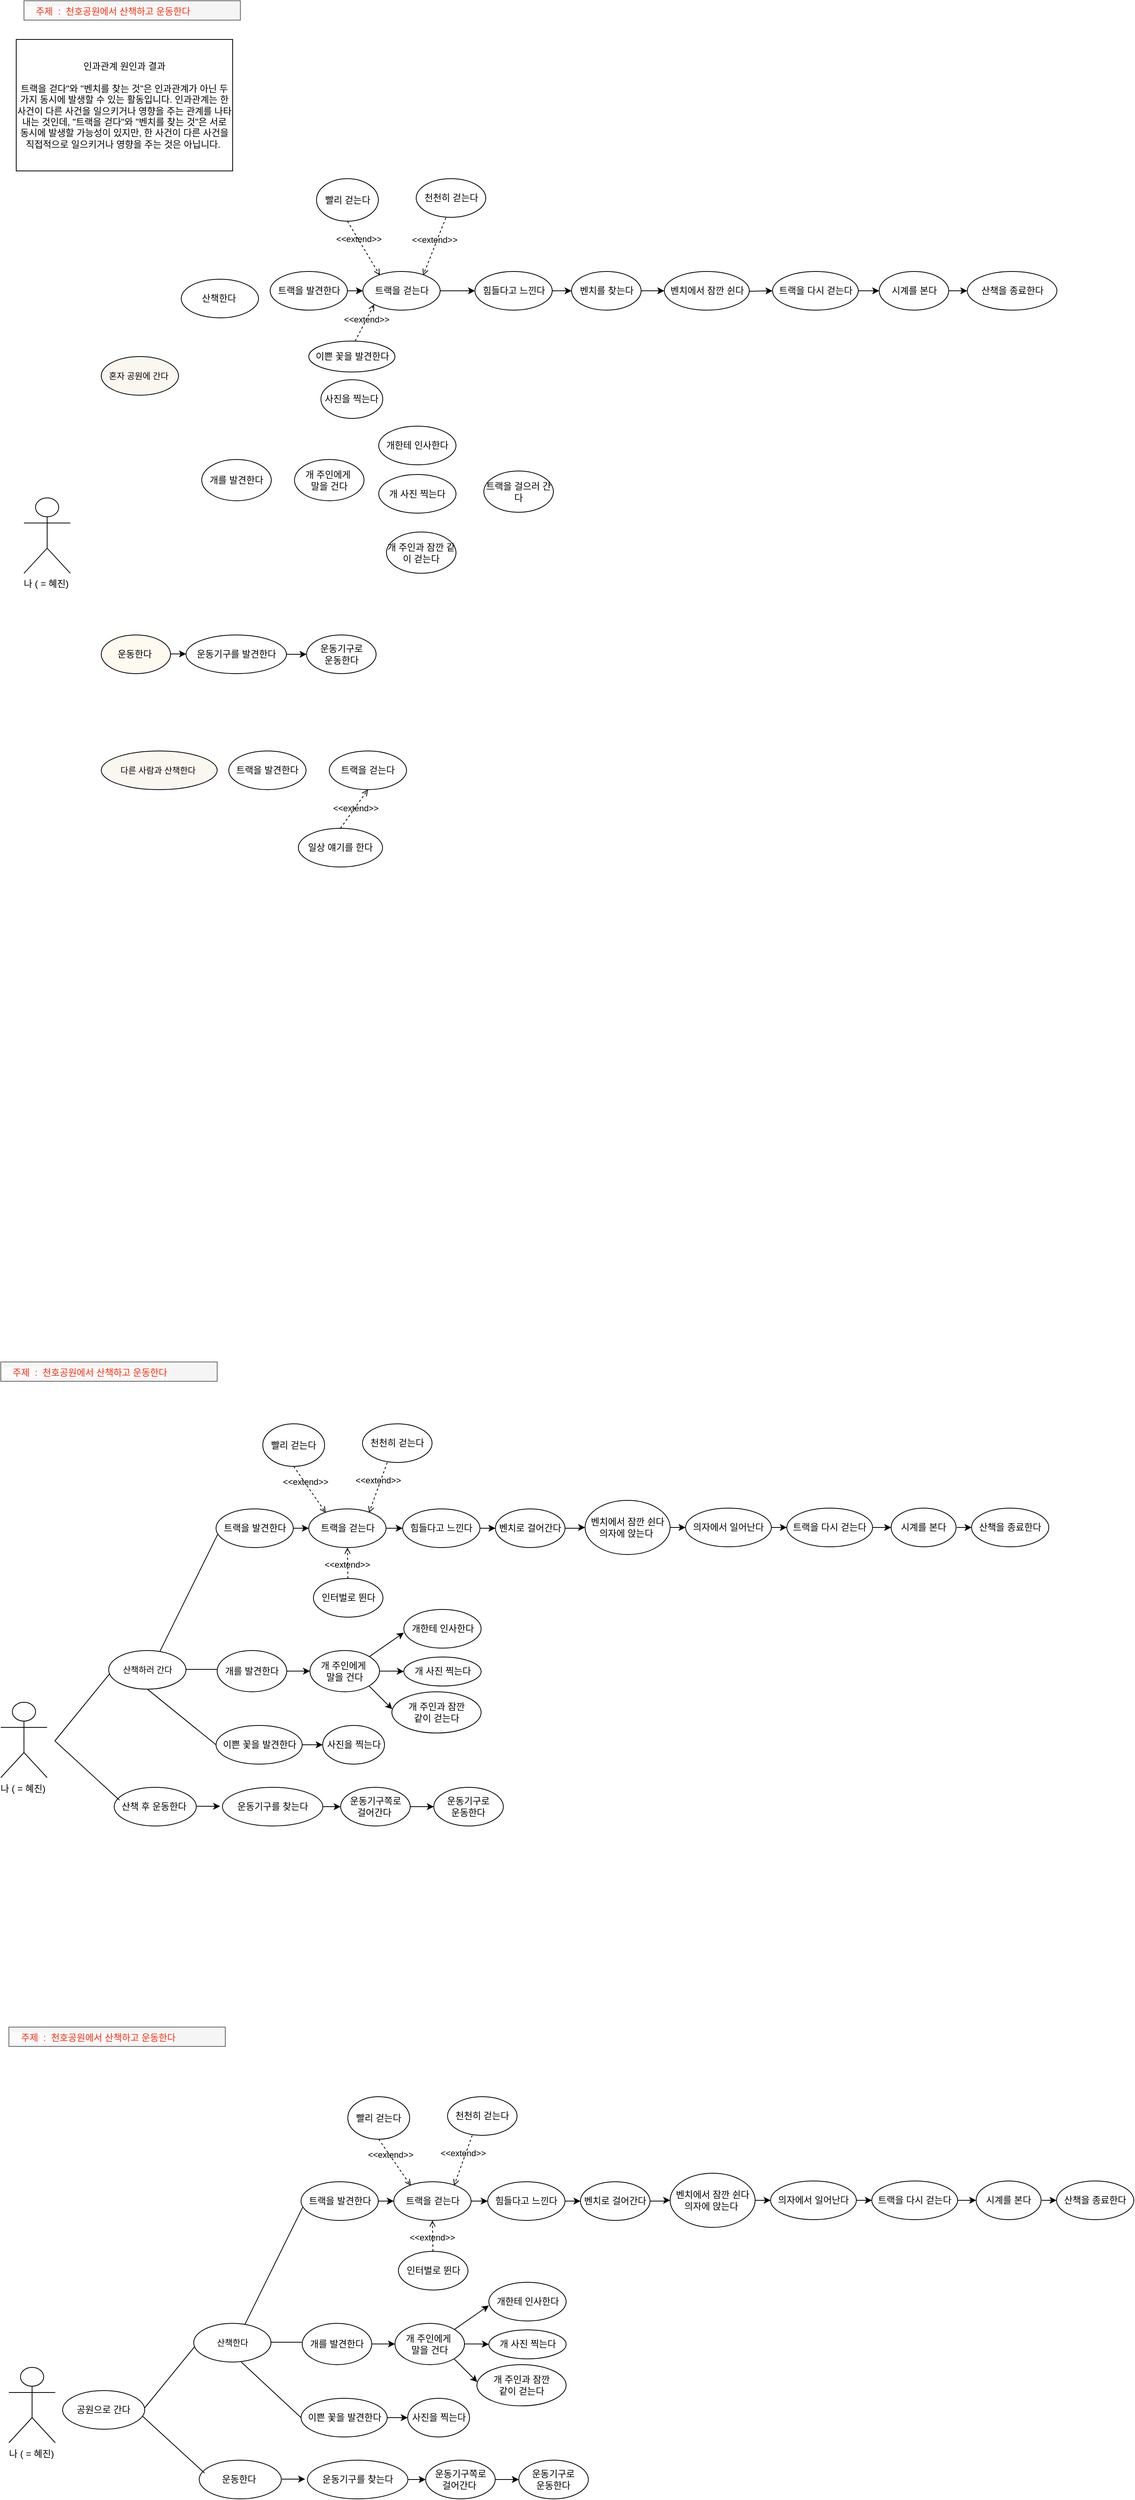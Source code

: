 <mxfile version="21.6.6" type="github">
  <diagram name="페이지-1" id="tYuTC0g_JtJMIlODlGY_">
    <mxGraphModel dx="2074" dy="1142" grid="1" gridSize="10" guides="1" tooltips="1" connect="1" arrows="1" fold="1" page="1" pageScale="1" pageWidth="827" pageHeight="1169" math="0" shadow="0">
      <root>
        <mxCell id="0" />
        <mxCell id="1" parent="0" />
        <mxCell id="RUlDnIiTWdbKFg5DgWMq-1" value="나 ( = 혜진)&amp;nbsp;" style="shape=umlActor;verticalLabelPosition=bottom;verticalAlign=top;html=1;" parent="1" vertex="1">
          <mxGeometry x="40" y="702.8" width="60" height="97.5" as="geometry" />
        </mxCell>
        <mxCell id="RUlDnIiTWdbKFg5DgWMq-2" value="&lt;font style=&quot;font-size: 11px;&quot;&gt;혼자 공원에 간다&amp;nbsp;&lt;br&gt;&lt;/font&gt;" style="ellipse;whiteSpace=wrap;html=1;fillColor=#FAF6F0;gradientColor=#FAF6F0;strokeColor=default;" parent="1" vertex="1">
          <mxGeometry x="140" y="520" width="100" height="50" as="geometry" />
        </mxCell>
        <mxCell id="RUlDnIiTWdbKFg5DgWMq-13" value="&lt;span style=&quot;color: rgb(255, 41, 8); font-family: Helvetica; font-size: 12px; font-style: normal; font-variant-ligatures: normal; font-variant-caps: normal; font-weight: 400; letter-spacing: normal; orphans: 2; text-align: left; text-indent: 0px; text-transform: none; widows: 2; word-spacing: 0px; -webkit-text-stroke-width: 0px; background-color: rgb(251, 251, 251); text-decoration-thickness: initial; text-decoration-style: initial; text-decoration-color: initial; float: none; display: inline !important;&quot;&gt;&amp;nbsp; &amp;nbsp; 주제&amp;nbsp; :&amp;nbsp; 천호공원에서 산책하고 운동한다&lt;/span&gt;" style="text;whiteSpace=wrap;html=1;fillColor=#f5f5f5;fontColor=#333333;strokeColor=#666666;" parent="1" vertex="1">
          <mxGeometry x="40" y="60.0" width="280" height="25" as="geometry" />
        </mxCell>
        <mxCell id="RUlDnIiTWdbKFg5DgWMq-14" value="&lt;font style=&quot;font-size: 11px;&quot;&gt;다른 사람과 산책한다&amp;nbsp;&lt;br&gt;&lt;/font&gt;" style="ellipse;whiteSpace=wrap;html=1;fillColor=#FAF6F0;gradientColor=#FAF6F0;strokeColor=default;" parent="1" vertex="1">
          <mxGeometry x="140" y="1030" width="150" height="50" as="geometry" />
        </mxCell>
        <mxCell id="RUlDnIiTWdbKFg5DgWMq-16" value="개를 발견한다" style="ellipse;whiteSpace=wrap;html=1;" parent="1" vertex="1">
          <mxGeometry x="270" y="653.07" width="90" height="53.37" as="geometry" />
        </mxCell>
        <mxCell id="RUlDnIiTWdbKFg5DgWMq-59" value="" style="edgeStyle=orthogonalEdgeStyle;rounded=0;orthogonalLoop=1;jettySize=auto;html=1;" parent="1" source="RUlDnIiTWdbKFg5DgWMq-17" target="RUlDnIiTWdbKFg5DgWMq-57" edge="1">
          <mxGeometry relative="1" as="geometry" />
        </mxCell>
        <mxCell id="RUlDnIiTWdbKFg5DgWMq-17" value="트랙을 걷는다" style="ellipse;whiteSpace=wrap;html=1;" parent="1" vertex="1">
          <mxGeometry x="478.5" y="410" width="100" height="50" as="geometry" />
        </mxCell>
        <mxCell id="RUlDnIiTWdbKFg5DgWMq-42" value="" style="edgeStyle=orthogonalEdgeStyle;rounded=0;orthogonalLoop=1;jettySize=auto;html=1;" parent="1" source="RUlDnIiTWdbKFg5DgWMq-18" target="RUlDnIiTWdbKFg5DgWMq-17" edge="1">
          <mxGeometry relative="1" as="geometry" />
        </mxCell>
        <mxCell id="RUlDnIiTWdbKFg5DgWMq-18" value="트랙을 발견한다" style="ellipse;whiteSpace=wrap;html=1;" parent="1" vertex="1">
          <mxGeometry x="358.5" y="410" width="100" height="50" as="geometry" />
        </mxCell>
        <mxCell id="RUlDnIiTWdbKFg5DgWMq-19" value="개 주인에게&amp;nbsp;&lt;br&gt;말을 건다" style="ellipse;whiteSpace=wrap;html=1;" parent="1" vertex="1">
          <mxGeometry x="390" y="653.07" width="90" height="53.37" as="geometry" />
        </mxCell>
        <mxCell id="RUlDnIiTWdbKFg5DgWMq-20" value="개한테 인사한다" style="ellipse;whiteSpace=wrap;html=1;" parent="1" vertex="1">
          <mxGeometry x="499" y="610" width="100" height="50" as="geometry" />
        </mxCell>
        <mxCell id="RUlDnIiTWdbKFg5DgWMq-21" value="개 사진 찍는다" style="ellipse;whiteSpace=wrap;html=1;" parent="1" vertex="1">
          <mxGeometry x="499" y="672.5" width="100" height="50" as="geometry" />
        </mxCell>
        <mxCell id="RUlDnIiTWdbKFg5DgWMq-22" value="빨리 걷는다" style="ellipse;whiteSpace=wrap;html=1;" parent="1" vertex="1">
          <mxGeometry x="418.5" y="290" width="80" height="55" as="geometry" />
        </mxCell>
        <mxCell id="RUlDnIiTWdbKFg5DgWMq-23" value="천천히 걷는다" style="ellipse;whiteSpace=wrap;html=1;" parent="1" vertex="1">
          <mxGeometry x="547.5" y="290" width="90" height="50" as="geometry" />
        </mxCell>
        <mxCell id="RUlDnIiTWdbKFg5DgWMq-24" value="&amp;lt;&amp;lt;extend&amp;gt;&amp;gt;" style="html=1;verticalAlign=bottom;labelBackgroundColor=none;endArrow=open;endFill=0;dashed=1;rounded=0;exitX=0.5;exitY=1;exitDx=0;exitDy=0;" parent="1" source="RUlDnIiTWdbKFg5DgWMq-22" edge="1">
          <mxGeometry x="-0.129" y="-4" width="160" relative="1" as="geometry">
            <mxPoint x="467.42" y="349.995" as="sourcePoint" />
            <mxPoint x="500.5" y="415" as="targetPoint" />
            <mxPoint as="offset" />
          </mxGeometry>
        </mxCell>
        <mxCell id="RUlDnIiTWdbKFg5DgWMq-25" value="&amp;lt;&amp;lt;extend&amp;gt;&amp;gt;" style="html=1;verticalAlign=bottom;labelBackgroundColor=none;endArrow=open;endFill=0;dashed=1;rounded=0;exitX=0.5;exitY=1;exitDx=0;exitDy=0;entryX=0.78;entryY=0.06;entryDx=0;entryDy=0;entryPerimeter=0;" parent="1" edge="1">
          <mxGeometry width="160" relative="1" as="geometry">
            <mxPoint x="585.88" y="340.5" as="sourcePoint" />
            <mxPoint x="556.5" y="415" as="targetPoint" />
          </mxGeometry>
        </mxCell>
        <mxCell id="RUlDnIiTWdbKFg5DgWMq-44" value="" style="edgeStyle=orthogonalEdgeStyle;rounded=0;orthogonalLoop=1;jettySize=auto;html=1;" parent="1" source="RUlDnIiTWdbKFg5DgWMq-27" target="RUlDnIiTWdbKFg5DgWMq-28" edge="1">
          <mxGeometry relative="1" as="geometry" />
        </mxCell>
        <mxCell id="RUlDnIiTWdbKFg5DgWMq-27" value="벤치를 찾는다" style="ellipse;whiteSpace=wrap;html=1;" parent="1" vertex="1">
          <mxGeometry x="748.5" y="410" width="90" height="50" as="geometry" />
        </mxCell>
        <mxCell id="RUlDnIiTWdbKFg5DgWMq-45" value="" style="edgeStyle=orthogonalEdgeStyle;rounded=0;orthogonalLoop=1;jettySize=auto;html=1;entryX=0;entryY=0.5;entryDx=0;entryDy=0;" parent="1" target="RUlDnIiTWdbKFg5DgWMq-39" edge="1">
          <mxGeometry relative="1" as="geometry">
            <mxPoint x="953.5" y="435" as="sourcePoint" />
            <mxPoint x="997.5" y="435" as="targetPoint" />
          </mxGeometry>
        </mxCell>
        <mxCell id="RUlDnIiTWdbKFg5DgWMq-28" value="벤치에서 잠깐 쉰다" style="ellipse;whiteSpace=wrap;html=1;" parent="1" vertex="1">
          <mxGeometry x="868.5" y="410" width="110" height="50" as="geometry" />
        </mxCell>
        <mxCell id="RUlDnIiTWdbKFg5DgWMq-29" value="운동기구로&lt;br&gt;운동한다" style="ellipse;whiteSpace=wrap;html=1;" parent="1" vertex="1">
          <mxGeometry x="405.63" y="880" width="90" height="50" as="geometry" />
        </mxCell>
        <mxCell id="RUlDnIiTWdbKFg5DgWMq-31" value="이쁜 꽃을 발견한다" style="ellipse;whiteSpace=wrap;html=1;" parent="1" vertex="1">
          <mxGeometry x="408.5" y="500" width="111.5" height="40" as="geometry" />
        </mxCell>
        <mxCell id="RUlDnIiTWdbKFg5DgWMq-32" value="사진을 찍는다" style="ellipse;whiteSpace=wrap;html=1;" parent="1" vertex="1">
          <mxGeometry x="424.25" y="550" width="80" height="50" as="geometry" />
        </mxCell>
        <mxCell id="RUlDnIiTWdbKFg5DgWMq-33" value="트랙을 발견한다" style="ellipse;whiteSpace=wrap;html=1;" parent="1" vertex="1">
          <mxGeometry x="305" y="1030" width="100" height="50" as="geometry" />
        </mxCell>
        <mxCell id="RUlDnIiTWdbKFg5DgWMq-34" value="트랙을 걷는다" style="ellipse;whiteSpace=wrap;html=1;" parent="1" vertex="1">
          <mxGeometry x="435" y="1030" width="100" height="50" as="geometry" />
        </mxCell>
        <mxCell id="RUlDnIiTWdbKFg5DgWMq-35" value="일상 얘기를 한다" style="ellipse;whiteSpace=wrap;html=1;" parent="1" vertex="1">
          <mxGeometry x="395" y="1130" width="109" height="50" as="geometry" />
        </mxCell>
        <mxCell id="RUlDnIiTWdbKFg5DgWMq-36" value="&amp;lt;&amp;lt;extend&amp;gt;&amp;gt;" style="html=1;verticalAlign=bottom;labelBackgroundColor=none;endArrow=open;endFill=0;dashed=1;rounded=0;exitX=0.5;exitY=0;exitDx=0;exitDy=0;entryX=0.5;entryY=1;entryDx=0;entryDy=0;" parent="1" source="RUlDnIiTWdbKFg5DgWMq-35" target="RUlDnIiTWdbKFg5DgWMq-34" edge="1">
          <mxGeometry x="-0.201" y="-6" width="160" relative="1" as="geometry">
            <mxPoint x="478.28" y="1193.815" as="sourcePoint" />
            <mxPoint x="511.356" y="1266.111" as="targetPoint" />
            <mxPoint as="offset" />
          </mxGeometry>
        </mxCell>
        <mxCell id="RUlDnIiTWdbKFg5DgWMq-37" style="edgeStyle=orthogonalEdgeStyle;rounded=0;orthogonalLoop=1;jettySize=auto;html=1;exitX=0.5;exitY=1;exitDx=0;exitDy=0;" parent="1" source="RUlDnIiTWdbKFg5DgWMq-17" target="RUlDnIiTWdbKFg5DgWMq-17" edge="1">
          <mxGeometry relative="1" as="geometry" />
        </mxCell>
        <mxCell id="RUlDnIiTWdbKFg5DgWMq-46" value="" style="edgeStyle=orthogonalEdgeStyle;rounded=0;orthogonalLoop=1;jettySize=auto;html=1;" parent="1" source="RUlDnIiTWdbKFg5DgWMq-39" target="RUlDnIiTWdbKFg5DgWMq-40" edge="1">
          <mxGeometry relative="1" as="geometry" />
        </mxCell>
        <mxCell id="RUlDnIiTWdbKFg5DgWMq-39" value="트랙을 다시 걷는다" style="ellipse;whiteSpace=wrap;html=1;" parent="1" vertex="1">
          <mxGeometry x="1008.5" y="410" width="111" height="50" as="geometry" />
        </mxCell>
        <mxCell id="RUlDnIiTWdbKFg5DgWMq-47" value="" style="edgeStyle=orthogonalEdgeStyle;rounded=0;orthogonalLoop=1;jettySize=auto;html=1;" parent="1" source="RUlDnIiTWdbKFg5DgWMq-40" target="RUlDnIiTWdbKFg5DgWMq-41" edge="1">
          <mxGeometry relative="1" as="geometry" />
        </mxCell>
        <mxCell id="RUlDnIiTWdbKFg5DgWMq-40" value="시계를 본다" style="ellipse;whiteSpace=wrap;html=1;" parent="1" vertex="1">
          <mxGeometry x="1146.5" y="410" width="90" height="50" as="geometry" />
        </mxCell>
        <mxCell id="RUlDnIiTWdbKFg5DgWMq-41" value="산책을 종료한다" style="ellipse;whiteSpace=wrap;html=1;" parent="1" vertex="1">
          <mxGeometry x="1260.5" y="410" width="116" height="50" as="geometry" />
        </mxCell>
        <mxCell id="RUlDnIiTWdbKFg5DgWMq-54" value="개 주인과 잠깐 같이 걷는다" style="ellipse;whiteSpace=wrap;html=1;" parent="1" vertex="1">
          <mxGeometry x="509" y="746.93" width="90" height="53.37" as="geometry" />
        </mxCell>
        <mxCell id="RUlDnIiTWdbKFg5DgWMq-55" value="트랙을 걸으러 간다" style="ellipse;whiteSpace=wrap;html=1;" parent="1" vertex="1">
          <mxGeometry x="635" y="668.0" width="90" height="53.37" as="geometry" />
        </mxCell>
        <mxCell id="RUlDnIiTWdbKFg5DgWMq-56" value="인과관계 원인과 결과&lt;br&gt;&lt;br&gt;트랙을 걷다&quot;와 &quot;벤치를 찾는 것&quot;은 인과관계가 아닌 두 가지 동시에 발생할 수 있는 활동입니다. 인과관계는 한 사건이 다른 사건을 일으키거나 영향을 주는 관계를 나타내는 것인데, &quot;트랙을 걷다&quot;와 &quot;벤치를 찾는 것&quot;은 서로 동시에 발생할 가능성이 있지만, 한 사건이 다른 사건을 직접적으로 일으키거나 영향을 주는 것은 아닙니다.&amp;nbsp;" style="rounded=0;whiteSpace=wrap;html=1;" parent="1" vertex="1">
          <mxGeometry x="30" y="110" width="280" height="170" as="geometry" />
        </mxCell>
        <mxCell id="RUlDnIiTWdbKFg5DgWMq-58" value="" style="edgeStyle=orthogonalEdgeStyle;rounded=0;orthogonalLoop=1;jettySize=auto;html=1;" parent="1" source="RUlDnIiTWdbKFg5DgWMq-57" target="RUlDnIiTWdbKFg5DgWMq-27" edge="1">
          <mxGeometry relative="1" as="geometry" />
        </mxCell>
        <mxCell id="RUlDnIiTWdbKFg5DgWMq-57" value="힘들다고 느낀다" style="ellipse;whiteSpace=wrap;html=1;" parent="1" vertex="1">
          <mxGeometry x="623.5" y="410" width="100" height="50" as="geometry" />
        </mxCell>
        <mxCell id="RUlDnIiTWdbKFg5DgWMq-61" value="" style="edgeStyle=orthogonalEdgeStyle;rounded=0;orthogonalLoop=1;jettySize=auto;html=1;" parent="1" edge="1">
          <mxGeometry relative="1" as="geometry">
            <mxPoint x="375.63" y="905.034" as="sourcePoint" />
            <mxPoint x="405.63" y="905" as="targetPoint" />
          </mxGeometry>
        </mxCell>
        <mxCell id="RUlDnIiTWdbKFg5DgWMq-60" value="운동기구를 발견한다" style="ellipse;whiteSpace=wrap;html=1;" parent="1" vertex="1">
          <mxGeometry x="249.63" y="880" width="130" height="50" as="geometry" />
        </mxCell>
        <mxCell id="RUlDnIiTWdbKFg5DgWMq-62" value="&amp;lt;&amp;lt;extend&amp;gt;&amp;gt;" style="html=1;verticalAlign=bottom;labelBackgroundColor=none;endArrow=open;endFill=0;dashed=1;rounded=0;entryX=0;entryY=1;entryDx=0;entryDy=0;" parent="1" target="RUlDnIiTWdbKFg5DgWMq-17" edge="1">
          <mxGeometry x="-0.129" y="-4" width="160" relative="1" as="geometry">
            <mxPoint x="468.5" y="500" as="sourcePoint" />
            <mxPoint x="508.5" y="540" as="targetPoint" />
            <mxPoint as="offset" />
          </mxGeometry>
        </mxCell>
        <mxCell id="RUlDnIiTWdbKFg5DgWMq-66" value="" style="edgeStyle=orthogonalEdgeStyle;rounded=0;orthogonalLoop=1;jettySize=auto;html=1;" parent="1" edge="1">
          <mxGeometry relative="1" as="geometry">
            <mxPoint x="219.63" y="904.504" as="sourcePoint" />
            <mxPoint x="249.63" y="904.504" as="targetPoint" />
          </mxGeometry>
        </mxCell>
        <mxCell id="RUlDnIiTWdbKFg5DgWMq-63" value="운동한다&amp;nbsp;" style="ellipse;whiteSpace=wrap;html=1;fillColor=#FFFAF0;" parent="1" vertex="1">
          <mxGeometry x="140" y="880" width="89.63" height="50" as="geometry" />
        </mxCell>
        <mxCell id="RUlDnIiTWdbKFg5DgWMq-64" value="산책한다&amp;nbsp;" style="ellipse;whiteSpace=wrap;html=1;" parent="1" vertex="1">
          <mxGeometry x="243.5" y="420" width="100" height="50" as="geometry" />
        </mxCell>
        <mxCell id="RUlDnIiTWdbKFg5DgWMq-101" value="나 ( = 혜진)&amp;nbsp;" style="shape=umlActor;verticalLabelPosition=bottom;verticalAlign=top;html=1;" parent="1" vertex="1">
          <mxGeometry x="10" y="2260" width="60" height="97.5" as="geometry" />
        </mxCell>
        <mxCell id="RUlDnIiTWdbKFg5DgWMq-102" value="&lt;font style=&quot;font-size: 11px;&quot;&gt;산책하러 간다&lt;br&gt;&lt;/font&gt;" style="ellipse;whiteSpace=wrap;html=1;" parent="1" vertex="1">
          <mxGeometry x="149.63" y="2193.07" width="100" height="50" as="geometry" />
        </mxCell>
        <mxCell id="RUlDnIiTWdbKFg5DgWMq-103" value="" style="edgeStyle=orthogonalEdgeStyle;rounded=0;orthogonalLoop=1;jettySize=auto;html=1;" parent="1" source="RUlDnIiTWdbKFg5DgWMq-104" target="RUlDnIiTWdbKFg5DgWMq-128" edge="1">
          <mxGeometry relative="1" as="geometry" />
        </mxCell>
        <mxCell id="RUlDnIiTWdbKFg5DgWMq-104" value="트랙을 걷는다" style="ellipse;whiteSpace=wrap;html=1;" parent="1" vertex="1">
          <mxGeometry x="408.5" y="2010" width="100" height="50" as="geometry" />
        </mxCell>
        <mxCell id="RUlDnIiTWdbKFg5DgWMq-105" value="" style="edgeStyle=orthogonalEdgeStyle;rounded=0;orthogonalLoop=1;jettySize=auto;html=1;" parent="1" source="RUlDnIiTWdbKFg5DgWMq-106" target="RUlDnIiTWdbKFg5DgWMq-104" edge="1">
          <mxGeometry relative="1" as="geometry" />
        </mxCell>
        <mxCell id="RUlDnIiTWdbKFg5DgWMq-106" value="트랙을 발견한다" style="ellipse;whiteSpace=wrap;html=1;" parent="1" vertex="1">
          <mxGeometry x="288.5" y="2010" width="100" height="50" as="geometry" />
        </mxCell>
        <mxCell id="RUlDnIiTWdbKFg5DgWMq-107" value="빨리 걷는다" style="ellipse;whiteSpace=wrap;html=1;" parent="1" vertex="1">
          <mxGeometry x="349" y="1900" width="80" height="55" as="geometry" />
        </mxCell>
        <mxCell id="RUlDnIiTWdbKFg5DgWMq-108" value="천천히 걷는다" style="ellipse;whiteSpace=wrap;html=1;" parent="1" vertex="1">
          <mxGeometry x="478" y="1900" width="90" height="50" as="geometry" />
        </mxCell>
        <mxCell id="RUlDnIiTWdbKFg5DgWMq-109" value="&amp;lt;&amp;lt;extend&amp;gt;&amp;gt;" style="html=1;verticalAlign=bottom;labelBackgroundColor=none;endArrow=open;endFill=0;dashed=1;rounded=0;exitX=0.5;exitY=1;exitDx=0;exitDy=0;" parent="1" source="RUlDnIiTWdbKFg5DgWMq-107" edge="1">
          <mxGeometry x="-0.129" y="-4" width="160" relative="1" as="geometry">
            <mxPoint x="397.42" y="1949.995" as="sourcePoint" />
            <mxPoint x="430.5" y="2015" as="targetPoint" />
            <mxPoint as="offset" />
          </mxGeometry>
        </mxCell>
        <mxCell id="RUlDnIiTWdbKFg5DgWMq-110" value="&amp;lt;&amp;lt;extend&amp;gt;&amp;gt;" style="html=1;verticalAlign=bottom;labelBackgroundColor=none;endArrow=open;endFill=0;dashed=1;rounded=0;entryX=0.78;entryY=0.06;entryDx=0;entryDy=0;entryPerimeter=0;" parent="1" edge="1">
          <mxGeometry width="160" relative="1" as="geometry">
            <mxPoint x="510" y="1950" as="sourcePoint" />
            <mxPoint x="486.5" y="2015" as="targetPoint" />
          </mxGeometry>
        </mxCell>
        <mxCell id="RUlDnIiTWdbKFg5DgWMq-111" value="" style="edgeStyle=orthogonalEdgeStyle;rounded=0;orthogonalLoop=1;jettySize=auto;html=1;" parent="1" source="RUlDnIiTWdbKFg5DgWMq-112" target="RUlDnIiTWdbKFg5DgWMq-114" edge="1">
          <mxGeometry relative="1" as="geometry" />
        </mxCell>
        <mxCell id="RUlDnIiTWdbKFg5DgWMq-112" value="벤치로 걸어간다" style="ellipse;whiteSpace=wrap;html=1;" parent="1" vertex="1">
          <mxGeometry x="650" y="2010" width="90" height="50" as="geometry" />
        </mxCell>
        <mxCell id="RUlDnIiTWdbKFg5DgWMq-140" value="" style="edgeStyle=orthogonalEdgeStyle;rounded=0;orthogonalLoop=1;jettySize=auto;html=1;" parent="1" source="RUlDnIiTWdbKFg5DgWMq-114" target="RUlDnIiTWdbKFg5DgWMq-139" edge="1">
          <mxGeometry relative="1" as="geometry" />
        </mxCell>
        <mxCell id="RUlDnIiTWdbKFg5DgWMq-114" value="벤치에서 잠깐 쉰다&lt;br&gt;의자에 앉는다&amp;nbsp;" style="ellipse;whiteSpace=wrap;html=1;" parent="1" vertex="1">
          <mxGeometry x="766" y="1999" width="110" height="70" as="geometry" />
        </mxCell>
        <mxCell id="RUlDnIiTWdbKFg5DgWMq-137" value="" style="edgeStyle=orthogonalEdgeStyle;rounded=0;orthogonalLoop=1;jettySize=auto;html=1;" parent="1" source="RUlDnIiTWdbKFg5DgWMq-115" target="RUlDnIiTWdbKFg5DgWMq-136" edge="1">
          <mxGeometry relative="1" as="geometry" />
        </mxCell>
        <mxCell id="RUlDnIiTWdbKFg5DgWMq-115" value="운동기구쪽로&lt;br&gt;걸어간다&amp;nbsp;" style="ellipse;whiteSpace=wrap;html=1;" parent="1" vertex="1">
          <mxGeometry x="449.75" y="2370" width="90" height="50" as="geometry" />
        </mxCell>
        <mxCell id="RUlDnIiTWdbKFg5DgWMq-158" value="" style="edgeStyle=orthogonalEdgeStyle;rounded=0;orthogonalLoop=1;jettySize=auto;html=1;" parent="1" source="RUlDnIiTWdbKFg5DgWMq-117" target="RUlDnIiTWdbKFg5DgWMq-118" edge="1">
          <mxGeometry relative="1" as="geometry" />
        </mxCell>
        <mxCell id="RUlDnIiTWdbKFg5DgWMq-117" value="이쁜 꽃을 발견한다" style="ellipse;whiteSpace=wrap;html=1;" parent="1" vertex="1">
          <mxGeometry x="288.5" y="2290" width="111.5" height="50" as="geometry" />
        </mxCell>
        <mxCell id="RUlDnIiTWdbKFg5DgWMq-118" value="사진을 찍는다" style="ellipse;whiteSpace=wrap;html=1;" parent="1" vertex="1">
          <mxGeometry x="426.5" y="2290" width="80" height="50" as="geometry" />
        </mxCell>
        <mxCell id="RUlDnIiTWdbKFg5DgWMq-119" style="edgeStyle=orthogonalEdgeStyle;rounded=0;orthogonalLoop=1;jettySize=auto;html=1;exitX=0.5;exitY=1;exitDx=0;exitDy=0;" parent="1" source="RUlDnIiTWdbKFg5DgWMq-104" target="RUlDnIiTWdbKFg5DgWMq-104" edge="1">
          <mxGeometry relative="1" as="geometry" />
        </mxCell>
        <mxCell id="RUlDnIiTWdbKFg5DgWMq-120" value="" style="edgeStyle=orthogonalEdgeStyle;rounded=0;orthogonalLoop=1;jettySize=auto;html=1;" parent="1" source="RUlDnIiTWdbKFg5DgWMq-121" target="RUlDnIiTWdbKFg5DgWMq-123" edge="1">
          <mxGeometry relative="1" as="geometry" />
        </mxCell>
        <mxCell id="RUlDnIiTWdbKFg5DgWMq-121" value="트랙을 다시 걷는다" style="ellipse;whiteSpace=wrap;html=1;" parent="1" vertex="1">
          <mxGeometry x="1027" y="2009" width="111" height="50" as="geometry" />
        </mxCell>
        <mxCell id="RUlDnIiTWdbKFg5DgWMq-122" value="" style="edgeStyle=orthogonalEdgeStyle;rounded=0;orthogonalLoop=1;jettySize=auto;html=1;" parent="1" edge="1">
          <mxGeometry relative="1" as="geometry">
            <mxPoint x="1247.0" y="2034.034" as="sourcePoint" />
            <mxPoint x="1266" y="2034" as="targetPoint" />
          </mxGeometry>
        </mxCell>
        <mxCell id="RUlDnIiTWdbKFg5DgWMq-123" value="시계를 본다" style="ellipse;whiteSpace=wrap;html=1;" parent="1" vertex="1">
          <mxGeometry x="1162" y="2009" width="84" height="50" as="geometry" />
        </mxCell>
        <mxCell id="RUlDnIiTWdbKFg5DgWMq-124" value="산책을 종료한다" style="ellipse;whiteSpace=wrap;html=1;" parent="1" vertex="1">
          <mxGeometry x="1266" y="2009" width="100" height="50" as="geometry" />
        </mxCell>
        <mxCell id="RUlDnIiTWdbKFg5DgWMq-127" value="" style="edgeStyle=orthogonalEdgeStyle;rounded=0;orthogonalLoop=1;jettySize=auto;html=1;" parent="1" source="RUlDnIiTWdbKFg5DgWMq-128" target="RUlDnIiTWdbKFg5DgWMq-112" edge="1">
          <mxGeometry relative="1" as="geometry" />
        </mxCell>
        <mxCell id="RUlDnIiTWdbKFg5DgWMq-128" value="힘들다고 느낀다" style="ellipse;whiteSpace=wrap;html=1;" parent="1" vertex="1">
          <mxGeometry x="530" y="2010" width="100" height="50" as="geometry" />
        </mxCell>
        <mxCell id="RUlDnIiTWdbKFg5DgWMq-129" value="" style="edgeStyle=orthogonalEdgeStyle;rounded=0;orthogonalLoop=1;jettySize=auto;html=1;" parent="1" edge="1">
          <mxGeometry relative="1" as="geometry">
            <mxPoint x="419.75" y="2395.034" as="sourcePoint" />
            <mxPoint x="449.75" y="2395" as="targetPoint" />
          </mxGeometry>
        </mxCell>
        <mxCell id="RUlDnIiTWdbKFg5DgWMq-130" value="운동기구를 찾는다" style="ellipse;whiteSpace=wrap;html=1;" parent="1" vertex="1">
          <mxGeometry x="296.75" y="2370" width="130" height="50" as="geometry" />
        </mxCell>
        <mxCell id="RUlDnIiTWdbKFg5DgWMq-132" value="" style="edgeStyle=orthogonalEdgeStyle;rounded=0;orthogonalLoop=1;jettySize=auto;html=1;" parent="1" edge="1">
          <mxGeometry relative="1" as="geometry">
            <mxPoint x="263.75" y="2394.504" as="sourcePoint" />
            <mxPoint x="293.75" y="2394.504" as="targetPoint" />
          </mxGeometry>
        </mxCell>
        <mxCell id="RUlDnIiTWdbKFg5DgWMq-133" value="산책 후 운동한다&amp;nbsp;" style="ellipse;whiteSpace=wrap;html=1;" parent="1" vertex="1">
          <mxGeometry x="156.75" y="2370" width="106.25" height="50" as="geometry" />
        </mxCell>
        <mxCell id="RUlDnIiTWdbKFg5DgWMq-135" value="&lt;span style=&quot;color: rgb(255, 41, 8); font-family: Helvetica; font-size: 12px; font-style: normal; font-variant-ligatures: normal; font-variant-caps: normal; font-weight: 400; letter-spacing: normal; orphans: 2; text-align: left; text-indent: 0px; text-transform: none; widows: 2; word-spacing: 0px; -webkit-text-stroke-width: 0px; background-color: rgb(251, 251, 251); text-decoration-thickness: initial; text-decoration-style: initial; text-decoration-color: initial; float: none; display: inline !important;&quot;&gt;&amp;nbsp; &amp;nbsp; 주제&amp;nbsp; :&amp;nbsp; 천호공원에서 산책하고 운동한다&lt;/span&gt;" style="text;whiteSpace=wrap;html=1;fillColor=#f5f5f5;fontColor=#333333;strokeColor=#666666;" parent="1" vertex="1">
          <mxGeometry x="10" y="1820" width="280" height="25" as="geometry" />
        </mxCell>
        <mxCell id="RUlDnIiTWdbKFg5DgWMq-136" value="운동기구로&lt;br&gt;운동한다" style="ellipse;whiteSpace=wrap;html=1;" parent="1" vertex="1">
          <mxGeometry x="570.25" y="2370" width="90" height="50" as="geometry" />
        </mxCell>
        <mxCell id="RUlDnIiTWdbKFg5DgWMq-141" value="" style="edgeStyle=orthogonalEdgeStyle;rounded=0;orthogonalLoop=1;jettySize=auto;html=1;" parent="1" source="RUlDnIiTWdbKFg5DgWMq-139" target="RUlDnIiTWdbKFg5DgWMq-121" edge="1">
          <mxGeometry relative="1" as="geometry" />
        </mxCell>
        <mxCell id="RUlDnIiTWdbKFg5DgWMq-139" value="의자에서 일어난다" style="ellipse;whiteSpace=wrap;html=1;" parent="1" vertex="1">
          <mxGeometry x="896" y="2009" width="111" height="50" as="geometry" />
        </mxCell>
        <mxCell id="RUlDnIiTWdbKFg5DgWMq-148" value="" style="edgeStyle=orthogonalEdgeStyle;rounded=0;orthogonalLoop=1;jettySize=auto;html=1;" parent="1" source="RUlDnIiTWdbKFg5DgWMq-142" target="RUlDnIiTWdbKFg5DgWMq-143" edge="1">
          <mxGeometry relative="1" as="geometry" />
        </mxCell>
        <mxCell id="RUlDnIiTWdbKFg5DgWMq-142" value="개를 발견한다" style="ellipse;whiteSpace=wrap;html=1;" parent="1" vertex="1">
          <mxGeometry x="290" y="2193.07" width="90" height="53.37" as="geometry" />
        </mxCell>
        <mxCell id="RUlDnIiTWdbKFg5DgWMq-149" value="" style="edgeStyle=orthogonalEdgeStyle;rounded=0;orthogonalLoop=1;jettySize=auto;html=1;" parent="1" source="RUlDnIiTWdbKFg5DgWMq-143" target="RUlDnIiTWdbKFg5DgWMq-145" edge="1">
          <mxGeometry relative="1" as="geometry" />
        </mxCell>
        <mxCell id="RUlDnIiTWdbKFg5DgWMq-143" value="개 주인에게&amp;nbsp;&lt;br&gt;말을 건다" style="ellipse;whiteSpace=wrap;html=1;" parent="1" vertex="1">
          <mxGeometry x="410" y="2193.07" width="90" height="53.37" as="geometry" />
        </mxCell>
        <mxCell id="RUlDnIiTWdbKFg5DgWMq-144" value="개한테 인사한다" style="ellipse;whiteSpace=wrap;html=1;" parent="1" vertex="1">
          <mxGeometry x="531.5" y="2140" width="100" height="50" as="geometry" />
        </mxCell>
        <mxCell id="RUlDnIiTWdbKFg5DgWMq-145" value="개 사진 찍는다" style="ellipse;whiteSpace=wrap;html=1;" parent="1" vertex="1">
          <mxGeometry x="531.5" y="2201.5" width="100" height="37.5" as="geometry" />
        </mxCell>
        <mxCell id="RUlDnIiTWdbKFg5DgWMq-146" value="개 주인과 잠깐 &lt;br&gt;같이 걷는다" style="ellipse;whiteSpace=wrap;html=1;" parent="1" vertex="1">
          <mxGeometry x="516" y="2246.44" width="115.5" height="53.37" as="geometry" />
        </mxCell>
        <mxCell id="RUlDnIiTWdbKFg5DgWMq-150" value="" style="endArrow=classic;html=1;rounded=0;exitX=1;exitY=0;exitDx=0;exitDy=0;" parent="1" source="RUlDnIiTWdbKFg5DgWMq-143" edge="1">
          <mxGeometry width="50" height="50" relative="1" as="geometry">
            <mxPoint x="481.5" y="2220" as="sourcePoint" />
            <mxPoint x="531.5" y="2170" as="targetPoint" />
          </mxGeometry>
        </mxCell>
        <mxCell id="RUlDnIiTWdbKFg5DgWMq-151" value="" style="endArrow=classic;html=1;rounded=0;" parent="1" edge="1">
          <mxGeometry width="50" height="50" relative="1" as="geometry">
            <mxPoint x="486.5" y="2239" as="sourcePoint" />
            <mxPoint x="516.5" y="2269" as="targetPoint" />
          </mxGeometry>
        </mxCell>
        <mxCell id="RUlDnIiTWdbKFg5DgWMq-152" value="인터벌로 뛴다" style="ellipse;whiteSpace=wrap;html=1;" parent="1" vertex="1">
          <mxGeometry x="414.5" y="2100" width="90" height="50" as="geometry" />
        </mxCell>
        <mxCell id="RUlDnIiTWdbKFg5DgWMq-153" value="&amp;lt;&amp;lt;extend&amp;gt;&amp;gt;" style="html=1;verticalAlign=bottom;labelBackgroundColor=none;endArrow=open;endFill=0;dashed=1;rounded=0;entryX=0.5;entryY=1;entryDx=0;entryDy=0;" parent="1" source="RUlDnIiTWdbKFg5DgWMq-152" target="RUlDnIiTWdbKFg5DgWMq-104" edge="1">
          <mxGeometry x="-0.499" y="1" width="160" relative="1" as="geometry">
            <mxPoint x="508.38" y="1985.5" as="sourcePoint" />
            <mxPoint x="479" y="2060" as="targetPoint" />
            <mxPoint y="1" as="offset" />
          </mxGeometry>
        </mxCell>
        <mxCell id="RUlDnIiTWdbKFg5DgWMq-156" value="" style="endArrow=none;html=1;rounded=0;entryX=0.021;entryY=0.661;entryDx=0;entryDy=0;entryPerimeter=0;exitX=0.664;exitY=0.02;exitDx=0;exitDy=0;exitPerimeter=0;" parent="1" source="RUlDnIiTWdbKFg5DgWMq-102" target="RUlDnIiTWdbKFg5DgWMq-106" edge="1">
          <mxGeometry width="50" height="50" relative="1" as="geometry">
            <mxPoint x="210" y="2100" as="sourcePoint" />
            <mxPoint x="300" y="2050" as="targetPoint" />
          </mxGeometry>
        </mxCell>
        <mxCell id="RUlDnIiTWdbKFg5DgWMq-157" value="" style="endArrow=none;html=1;rounded=0;entryX=0;entryY=0.491;entryDx=0;entryDy=0;entryPerimeter=0;" parent="1" edge="1">
          <mxGeometry width="50" height="50" relative="1" as="geometry">
            <mxPoint x="249" y="2217.48" as="sourcePoint" />
            <mxPoint x="290" y="2217.505" as="targetPoint" />
            <Array as="points">
              <mxPoint x="260" y="2217.48" />
            </Array>
          </mxGeometry>
        </mxCell>
        <mxCell id="RUlDnIiTWdbKFg5DgWMq-159" value="" style="endArrow=none;html=1;rounded=0;entryX=0;entryY=0.5;entryDx=0;entryDy=0;exitX=0.5;exitY=1;exitDx=0;exitDy=0;" parent="1" source="RUlDnIiTWdbKFg5DgWMq-102" target="RUlDnIiTWdbKFg5DgWMq-117" edge="1">
          <mxGeometry width="50" height="50" relative="1" as="geometry">
            <mxPoint x="200" y="2263.82" as="sourcePoint" />
            <mxPoint x="290" y="2353.82" as="targetPoint" />
          </mxGeometry>
        </mxCell>
        <mxCell id="RUlDnIiTWdbKFg5DgWMq-160" value="" style="endArrow=none;html=1;rounded=0;" parent="1" edge="1">
          <mxGeometry width="50" height="50" relative="1" as="geometry">
            <mxPoint x="80" y="2310" as="sourcePoint" />
            <mxPoint x="151" y="2223" as="targetPoint" />
          </mxGeometry>
        </mxCell>
        <mxCell id="RUlDnIiTWdbKFg5DgWMq-162" value="" style="endArrow=none;html=1;rounded=0;entryX=0.064;entryY=0.332;entryDx=0;entryDy=0;entryPerimeter=0;" parent="1" target="RUlDnIiTWdbKFg5DgWMq-133" edge="1">
          <mxGeometry width="50" height="50" relative="1" as="geometry">
            <mxPoint x="80" y="2310" as="sourcePoint" />
            <mxPoint x="160" y="2380" as="targetPoint" />
          </mxGeometry>
        </mxCell>
        <mxCell id="MgbEQDitMIPxZw4n5yvV-1" value="나 ( = 혜진)&amp;nbsp;" style="shape=umlActor;verticalLabelPosition=bottom;verticalAlign=top;html=1;" vertex="1" parent="1">
          <mxGeometry x="20.5" y="3120" width="60" height="97.5" as="geometry" />
        </mxCell>
        <mxCell id="MgbEQDitMIPxZw4n5yvV-2" value="&lt;font style=&quot;font-size: 11px;&quot;&gt;산책한다&lt;br&gt;&lt;/font&gt;" style="ellipse;whiteSpace=wrap;html=1;" vertex="1" parent="1">
          <mxGeometry x="259.63" y="3063.07" width="100" height="50" as="geometry" />
        </mxCell>
        <mxCell id="MgbEQDitMIPxZw4n5yvV-3" value="" style="edgeStyle=orthogonalEdgeStyle;rounded=0;orthogonalLoop=1;jettySize=auto;html=1;" edge="1" parent="1" source="MgbEQDitMIPxZw4n5yvV-4" target="MgbEQDitMIPxZw4n5yvV-27">
          <mxGeometry relative="1" as="geometry" />
        </mxCell>
        <mxCell id="MgbEQDitMIPxZw4n5yvV-4" value="트랙을 걷는다" style="ellipse;whiteSpace=wrap;html=1;" vertex="1" parent="1">
          <mxGeometry x="518.5" y="2880" width="100" height="50" as="geometry" />
        </mxCell>
        <mxCell id="MgbEQDitMIPxZw4n5yvV-5" value="" style="edgeStyle=orthogonalEdgeStyle;rounded=0;orthogonalLoop=1;jettySize=auto;html=1;" edge="1" parent="1" source="MgbEQDitMIPxZw4n5yvV-6" target="MgbEQDitMIPxZw4n5yvV-4">
          <mxGeometry relative="1" as="geometry" />
        </mxCell>
        <mxCell id="MgbEQDitMIPxZw4n5yvV-6" value="트랙을 발견한다" style="ellipse;whiteSpace=wrap;html=1;" vertex="1" parent="1">
          <mxGeometry x="398.5" y="2880" width="100" height="50" as="geometry" />
        </mxCell>
        <mxCell id="MgbEQDitMIPxZw4n5yvV-7" value="빨리 걷는다" style="ellipse;whiteSpace=wrap;html=1;" vertex="1" parent="1">
          <mxGeometry x="459" y="2770" width="80" height="55" as="geometry" />
        </mxCell>
        <mxCell id="MgbEQDitMIPxZw4n5yvV-8" value="천천히 걷는다" style="ellipse;whiteSpace=wrap;html=1;" vertex="1" parent="1">
          <mxGeometry x="588" y="2770" width="90" height="50" as="geometry" />
        </mxCell>
        <mxCell id="MgbEQDitMIPxZw4n5yvV-9" value="&amp;lt;&amp;lt;extend&amp;gt;&amp;gt;" style="html=1;verticalAlign=bottom;labelBackgroundColor=none;endArrow=open;endFill=0;dashed=1;rounded=0;exitX=0.5;exitY=1;exitDx=0;exitDy=0;" edge="1" parent="1" source="MgbEQDitMIPxZw4n5yvV-7">
          <mxGeometry x="-0.129" y="-4" width="160" relative="1" as="geometry">
            <mxPoint x="507.42" y="2819.995" as="sourcePoint" />
            <mxPoint x="540.5" y="2885" as="targetPoint" />
            <mxPoint as="offset" />
          </mxGeometry>
        </mxCell>
        <mxCell id="MgbEQDitMIPxZw4n5yvV-10" value="&amp;lt;&amp;lt;extend&amp;gt;&amp;gt;" style="html=1;verticalAlign=bottom;labelBackgroundColor=none;endArrow=open;endFill=0;dashed=1;rounded=0;entryX=0.78;entryY=0.06;entryDx=0;entryDy=0;entryPerimeter=0;" edge="1" parent="1">
          <mxGeometry width="160" relative="1" as="geometry">
            <mxPoint x="620" y="2820" as="sourcePoint" />
            <mxPoint x="596.5" y="2885" as="targetPoint" />
          </mxGeometry>
        </mxCell>
        <mxCell id="MgbEQDitMIPxZw4n5yvV-11" value="" style="edgeStyle=orthogonalEdgeStyle;rounded=0;orthogonalLoop=1;jettySize=auto;html=1;" edge="1" parent="1" source="MgbEQDitMIPxZw4n5yvV-12" target="MgbEQDitMIPxZw4n5yvV-14">
          <mxGeometry relative="1" as="geometry" />
        </mxCell>
        <mxCell id="MgbEQDitMIPxZw4n5yvV-12" value="벤치로 걸어간다" style="ellipse;whiteSpace=wrap;html=1;" vertex="1" parent="1">
          <mxGeometry x="760" y="2880" width="90" height="50" as="geometry" />
        </mxCell>
        <mxCell id="MgbEQDitMIPxZw4n5yvV-13" value="" style="edgeStyle=orthogonalEdgeStyle;rounded=0;orthogonalLoop=1;jettySize=auto;html=1;" edge="1" parent="1" source="MgbEQDitMIPxZw4n5yvV-14" target="MgbEQDitMIPxZw4n5yvV-35">
          <mxGeometry relative="1" as="geometry" />
        </mxCell>
        <mxCell id="MgbEQDitMIPxZw4n5yvV-14" value="벤치에서 잠깐 쉰다&lt;br&gt;의자에 앉는다&amp;nbsp;" style="ellipse;whiteSpace=wrap;html=1;" vertex="1" parent="1">
          <mxGeometry x="876" y="2869" width="110" height="70" as="geometry" />
        </mxCell>
        <mxCell id="MgbEQDitMIPxZw4n5yvV-15" value="" style="edgeStyle=orthogonalEdgeStyle;rounded=0;orthogonalLoop=1;jettySize=auto;html=1;" edge="1" parent="1" source="MgbEQDitMIPxZw4n5yvV-16" target="MgbEQDitMIPxZw4n5yvV-33">
          <mxGeometry relative="1" as="geometry" />
        </mxCell>
        <mxCell id="MgbEQDitMIPxZw4n5yvV-16" value="운동기구쪽로&lt;br&gt;걸어간다&amp;nbsp;" style="ellipse;whiteSpace=wrap;html=1;" vertex="1" parent="1">
          <mxGeometry x="559.75" y="3240" width="90" height="50" as="geometry" />
        </mxCell>
        <mxCell id="MgbEQDitMIPxZw4n5yvV-17" value="" style="edgeStyle=orthogonalEdgeStyle;rounded=0;orthogonalLoop=1;jettySize=auto;html=1;" edge="1" parent="1" source="MgbEQDitMIPxZw4n5yvV-18" target="MgbEQDitMIPxZw4n5yvV-19">
          <mxGeometry relative="1" as="geometry" />
        </mxCell>
        <mxCell id="MgbEQDitMIPxZw4n5yvV-18" value="이쁜 꽃을 발견한다" style="ellipse;whiteSpace=wrap;html=1;" vertex="1" parent="1">
          <mxGeometry x="398.5" y="3160" width="111.5" height="50" as="geometry" />
        </mxCell>
        <mxCell id="MgbEQDitMIPxZw4n5yvV-19" value="사진을 찍는다" style="ellipse;whiteSpace=wrap;html=1;" vertex="1" parent="1">
          <mxGeometry x="536.5" y="3160" width="80" height="50" as="geometry" />
        </mxCell>
        <mxCell id="MgbEQDitMIPxZw4n5yvV-20" style="edgeStyle=orthogonalEdgeStyle;rounded=0;orthogonalLoop=1;jettySize=auto;html=1;exitX=0.5;exitY=1;exitDx=0;exitDy=0;" edge="1" parent="1" source="MgbEQDitMIPxZw4n5yvV-4" target="MgbEQDitMIPxZw4n5yvV-4">
          <mxGeometry relative="1" as="geometry" />
        </mxCell>
        <mxCell id="MgbEQDitMIPxZw4n5yvV-21" value="" style="edgeStyle=orthogonalEdgeStyle;rounded=0;orthogonalLoop=1;jettySize=auto;html=1;" edge="1" parent="1" source="MgbEQDitMIPxZw4n5yvV-22" target="MgbEQDitMIPxZw4n5yvV-24">
          <mxGeometry relative="1" as="geometry" />
        </mxCell>
        <mxCell id="MgbEQDitMIPxZw4n5yvV-22" value="트랙을 다시 걷는다" style="ellipse;whiteSpace=wrap;html=1;" vertex="1" parent="1">
          <mxGeometry x="1137" y="2879" width="111" height="50" as="geometry" />
        </mxCell>
        <mxCell id="MgbEQDitMIPxZw4n5yvV-23" value="" style="edgeStyle=orthogonalEdgeStyle;rounded=0;orthogonalLoop=1;jettySize=auto;html=1;" edge="1" parent="1">
          <mxGeometry relative="1" as="geometry">
            <mxPoint x="1357.0" y="2904.034" as="sourcePoint" />
            <mxPoint x="1376" y="2904" as="targetPoint" />
          </mxGeometry>
        </mxCell>
        <mxCell id="MgbEQDitMIPxZw4n5yvV-24" value="시계를 본다" style="ellipse;whiteSpace=wrap;html=1;" vertex="1" parent="1">
          <mxGeometry x="1272" y="2879" width="84" height="50" as="geometry" />
        </mxCell>
        <mxCell id="MgbEQDitMIPxZw4n5yvV-25" value="산책을 종료한다" style="ellipse;whiteSpace=wrap;html=1;" vertex="1" parent="1">
          <mxGeometry x="1376" y="2879" width="100" height="50" as="geometry" />
        </mxCell>
        <mxCell id="MgbEQDitMIPxZw4n5yvV-26" value="" style="edgeStyle=orthogonalEdgeStyle;rounded=0;orthogonalLoop=1;jettySize=auto;html=1;" edge="1" parent="1" source="MgbEQDitMIPxZw4n5yvV-27" target="MgbEQDitMIPxZw4n5yvV-12">
          <mxGeometry relative="1" as="geometry" />
        </mxCell>
        <mxCell id="MgbEQDitMIPxZw4n5yvV-27" value="힘들다고 느낀다" style="ellipse;whiteSpace=wrap;html=1;" vertex="1" parent="1">
          <mxGeometry x="640" y="2880" width="100" height="50" as="geometry" />
        </mxCell>
        <mxCell id="MgbEQDitMIPxZw4n5yvV-28" value="" style="edgeStyle=orthogonalEdgeStyle;rounded=0;orthogonalLoop=1;jettySize=auto;html=1;" edge="1" parent="1">
          <mxGeometry relative="1" as="geometry">
            <mxPoint x="529.75" y="3265.034" as="sourcePoint" />
            <mxPoint x="559.75" y="3265" as="targetPoint" />
          </mxGeometry>
        </mxCell>
        <mxCell id="MgbEQDitMIPxZw4n5yvV-29" value="운동기구를 찾는다" style="ellipse;whiteSpace=wrap;html=1;" vertex="1" parent="1">
          <mxGeometry x="406.75" y="3240" width="130" height="50" as="geometry" />
        </mxCell>
        <mxCell id="MgbEQDitMIPxZw4n5yvV-30" value="" style="edgeStyle=orthogonalEdgeStyle;rounded=0;orthogonalLoop=1;jettySize=auto;html=1;" edge="1" parent="1">
          <mxGeometry relative="1" as="geometry">
            <mxPoint x="373.75" y="3264.504" as="sourcePoint" />
            <mxPoint x="403.75" y="3264.504" as="targetPoint" />
          </mxGeometry>
        </mxCell>
        <mxCell id="MgbEQDitMIPxZw4n5yvV-31" value="운동한다&amp;nbsp;" style="ellipse;whiteSpace=wrap;html=1;" vertex="1" parent="1">
          <mxGeometry x="266.75" y="3240" width="106.25" height="50" as="geometry" />
        </mxCell>
        <mxCell id="MgbEQDitMIPxZw4n5yvV-32" value="&lt;span style=&quot;color: rgb(255, 41, 8); font-family: Helvetica; font-size: 12px; font-style: normal; font-variant-ligatures: normal; font-variant-caps: normal; font-weight: 400; letter-spacing: normal; orphans: 2; text-align: left; text-indent: 0px; text-transform: none; widows: 2; word-spacing: 0px; -webkit-text-stroke-width: 0px; background-color: rgb(251, 251, 251); text-decoration-thickness: initial; text-decoration-style: initial; text-decoration-color: initial; float: none; display: inline !important;&quot;&gt;&amp;nbsp; &amp;nbsp; 주제&amp;nbsp; :&amp;nbsp; 천호공원에서 산책하고 운동한다&lt;/span&gt;" style="text;whiteSpace=wrap;html=1;fillColor=#f5f5f5;fontColor=#333333;strokeColor=#666666;" vertex="1" parent="1">
          <mxGeometry x="20.5" y="2680" width="280" height="25" as="geometry" />
        </mxCell>
        <mxCell id="MgbEQDitMIPxZw4n5yvV-33" value="운동기구로&lt;br&gt;운동한다" style="ellipse;whiteSpace=wrap;html=1;" vertex="1" parent="1">
          <mxGeometry x="680.25" y="3240" width="90" height="50" as="geometry" />
        </mxCell>
        <mxCell id="MgbEQDitMIPxZw4n5yvV-34" value="" style="edgeStyle=orthogonalEdgeStyle;rounded=0;orthogonalLoop=1;jettySize=auto;html=1;" edge="1" parent="1" source="MgbEQDitMIPxZw4n5yvV-35" target="MgbEQDitMIPxZw4n5yvV-22">
          <mxGeometry relative="1" as="geometry" />
        </mxCell>
        <mxCell id="MgbEQDitMIPxZw4n5yvV-35" value="의자에서 일어난다" style="ellipse;whiteSpace=wrap;html=1;" vertex="1" parent="1">
          <mxGeometry x="1006" y="2879" width="111" height="50" as="geometry" />
        </mxCell>
        <mxCell id="MgbEQDitMIPxZw4n5yvV-36" value="" style="edgeStyle=orthogonalEdgeStyle;rounded=0;orthogonalLoop=1;jettySize=auto;html=1;" edge="1" parent="1" source="MgbEQDitMIPxZw4n5yvV-37" target="MgbEQDitMIPxZw4n5yvV-39">
          <mxGeometry relative="1" as="geometry" />
        </mxCell>
        <mxCell id="MgbEQDitMIPxZw4n5yvV-37" value="개를 발견한다" style="ellipse;whiteSpace=wrap;html=1;" vertex="1" parent="1">
          <mxGeometry x="400" y="3063.07" width="90" height="53.37" as="geometry" />
        </mxCell>
        <mxCell id="MgbEQDitMIPxZw4n5yvV-38" value="" style="edgeStyle=orthogonalEdgeStyle;rounded=0;orthogonalLoop=1;jettySize=auto;html=1;" edge="1" parent="1" source="MgbEQDitMIPxZw4n5yvV-39" target="MgbEQDitMIPxZw4n5yvV-41">
          <mxGeometry relative="1" as="geometry" />
        </mxCell>
        <mxCell id="MgbEQDitMIPxZw4n5yvV-39" value="개 주인에게&amp;nbsp;&lt;br&gt;말을 건다" style="ellipse;whiteSpace=wrap;html=1;" vertex="1" parent="1">
          <mxGeometry x="520" y="3063.07" width="90" height="53.37" as="geometry" />
        </mxCell>
        <mxCell id="MgbEQDitMIPxZw4n5yvV-40" value="개한테 인사한다" style="ellipse;whiteSpace=wrap;html=1;" vertex="1" parent="1">
          <mxGeometry x="641.5" y="3010" width="100" height="50" as="geometry" />
        </mxCell>
        <mxCell id="MgbEQDitMIPxZw4n5yvV-41" value="개 사진 찍는다" style="ellipse;whiteSpace=wrap;html=1;" vertex="1" parent="1">
          <mxGeometry x="641.5" y="3071.5" width="100" height="37.5" as="geometry" />
        </mxCell>
        <mxCell id="MgbEQDitMIPxZw4n5yvV-42" value="개 주인과 잠깐 &lt;br&gt;같이 걷는다" style="ellipse;whiteSpace=wrap;html=1;" vertex="1" parent="1">
          <mxGeometry x="626" y="3116.44" width="115.5" height="53.37" as="geometry" />
        </mxCell>
        <mxCell id="MgbEQDitMIPxZw4n5yvV-43" value="" style="endArrow=classic;html=1;rounded=0;exitX=1;exitY=0;exitDx=0;exitDy=0;" edge="1" parent="1" source="MgbEQDitMIPxZw4n5yvV-39">
          <mxGeometry width="50" height="50" relative="1" as="geometry">
            <mxPoint x="591.5" y="3090" as="sourcePoint" />
            <mxPoint x="641.5" y="3040" as="targetPoint" />
          </mxGeometry>
        </mxCell>
        <mxCell id="MgbEQDitMIPxZw4n5yvV-44" value="" style="endArrow=classic;html=1;rounded=0;" edge="1" parent="1">
          <mxGeometry width="50" height="50" relative="1" as="geometry">
            <mxPoint x="596.5" y="3109" as="sourcePoint" />
            <mxPoint x="626.5" y="3139" as="targetPoint" />
          </mxGeometry>
        </mxCell>
        <mxCell id="MgbEQDitMIPxZw4n5yvV-45" value="인터벌로 뛴다" style="ellipse;whiteSpace=wrap;html=1;" vertex="1" parent="1">
          <mxGeometry x="524.5" y="2970" width="90" height="50" as="geometry" />
        </mxCell>
        <mxCell id="MgbEQDitMIPxZw4n5yvV-46" value="&amp;lt;&amp;lt;extend&amp;gt;&amp;gt;" style="html=1;verticalAlign=bottom;labelBackgroundColor=none;endArrow=open;endFill=0;dashed=1;rounded=0;entryX=0.5;entryY=1;entryDx=0;entryDy=0;" edge="1" parent="1" source="MgbEQDitMIPxZw4n5yvV-45" target="MgbEQDitMIPxZw4n5yvV-4">
          <mxGeometry x="-0.499" y="1" width="160" relative="1" as="geometry">
            <mxPoint x="618.38" y="2855.5" as="sourcePoint" />
            <mxPoint x="589" y="2930" as="targetPoint" />
            <mxPoint y="1" as="offset" />
          </mxGeometry>
        </mxCell>
        <mxCell id="MgbEQDitMIPxZw4n5yvV-47" value="" style="endArrow=none;html=1;rounded=0;entryX=0.021;entryY=0.661;entryDx=0;entryDy=0;entryPerimeter=0;exitX=0.664;exitY=0.02;exitDx=0;exitDy=0;exitPerimeter=0;" edge="1" parent="1" source="MgbEQDitMIPxZw4n5yvV-2" target="MgbEQDitMIPxZw4n5yvV-6">
          <mxGeometry width="50" height="50" relative="1" as="geometry">
            <mxPoint x="320" y="2970" as="sourcePoint" />
            <mxPoint x="410" y="2920" as="targetPoint" />
          </mxGeometry>
        </mxCell>
        <mxCell id="MgbEQDitMIPxZw4n5yvV-48" value="" style="endArrow=none;html=1;rounded=0;entryX=0;entryY=0.491;entryDx=0;entryDy=0;entryPerimeter=0;" edge="1" parent="1">
          <mxGeometry width="50" height="50" relative="1" as="geometry">
            <mxPoint x="359" y="3087.48" as="sourcePoint" />
            <mxPoint x="400" y="3087.505" as="targetPoint" />
            <Array as="points">
              <mxPoint x="370" y="3087.48" />
            </Array>
          </mxGeometry>
        </mxCell>
        <mxCell id="MgbEQDitMIPxZw4n5yvV-49" value="" style="endArrow=none;html=1;rounded=0;entryX=0;entryY=0.5;entryDx=0;entryDy=0;exitX=0.614;exitY=0.999;exitDx=0;exitDy=0;exitPerimeter=0;" edge="1" parent="1" source="MgbEQDitMIPxZw4n5yvV-2" target="MgbEQDitMIPxZw4n5yvV-18">
          <mxGeometry width="50" height="50" relative="1" as="geometry">
            <mxPoint x="310" y="3133.82" as="sourcePoint" />
            <mxPoint x="400" y="3223.82" as="targetPoint" />
          </mxGeometry>
        </mxCell>
        <mxCell id="MgbEQDitMIPxZw4n5yvV-50" value="" style="endArrow=none;html=1;rounded=0;" edge="1" parent="1">
          <mxGeometry width="50" height="50" relative="1" as="geometry">
            <mxPoint x="190" y="3180" as="sourcePoint" />
            <mxPoint x="261" y="3093" as="targetPoint" />
          </mxGeometry>
        </mxCell>
        <mxCell id="MgbEQDitMIPxZw4n5yvV-51" value="" style="endArrow=none;html=1;rounded=0;entryX=0.064;entryY=0.332;entryDx=0;entryDy=0;entryPerimeter=0;" edge="1" parent="1" target="MgbEQDitMIPxZw4n5yvV-31">
          <mxGeometry width="50" height="50" relative="1" as="geometry">
            <mxPoint x="190" y="3180" as="sourcePoint" />
            <mxPoint x="270" y="3250" as="targetPoint" />
          </mxGeometry>
        </mxCell>
        <mxCell id="MgbEQDitMIPxZw4n5yvV-52" value="공원으로 간다" style="ellipse;whiteSpace=wrap;html=1;" vertex="1" parent="1">
          <mxGeometry x="90" y="3150" width="106.25" height="50" as="geometry" />
        </mxCell>
      </root>
    </mxGraphModel>
  </diagram>
</mxfile>
